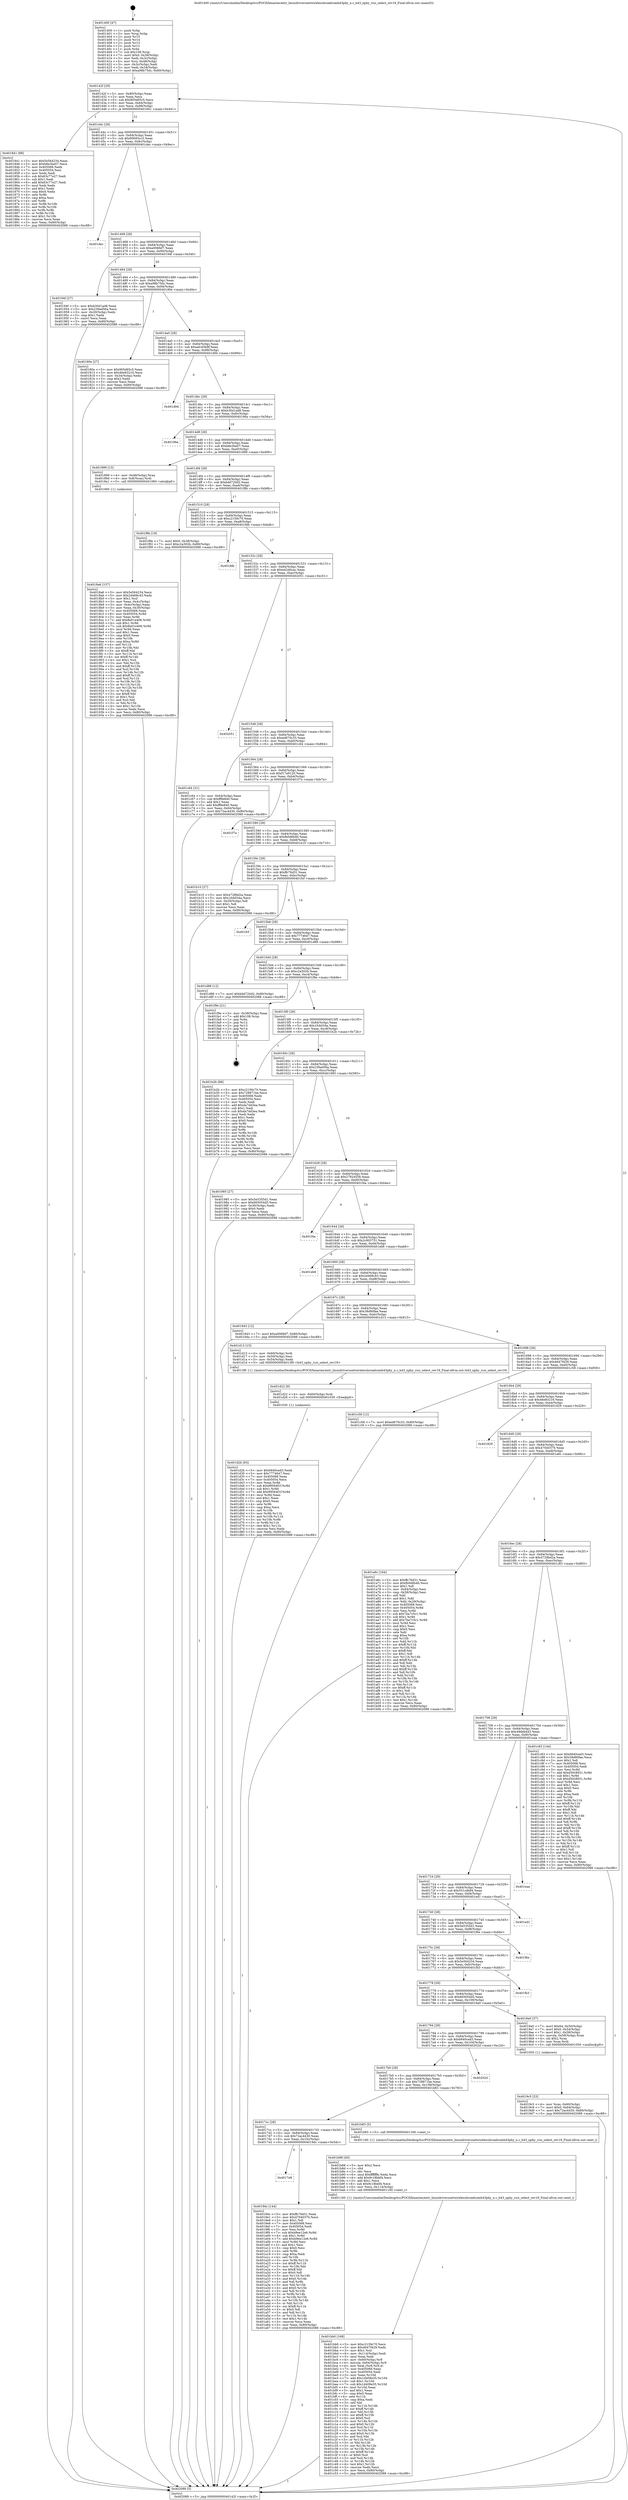 digraph "0x401400" {
  label = "0x401400 (/mnt/c/Users/mathe/Desktop/tcc/POCII/binaries/extr_linuxdriversnetwirelessbroadcomb43phy_n.c_b43_nphy_rssi_select_rev19_Final-ollvm.out::main(0))"
  labelloc = "t"
  node[shape=record]

  Entry [label="",width=0.3,height=0.3,shape=circle,fillcolor=black,style=filled]
  "0x40142f" [label="{
     0x40142f [29]\l
     | [instrs]\l
     &nbsp;&nbsp;0x40142f \<+3\>: mov -0x80(%rbp),%eax\l
     &nbsp;&nbsp;0x401432 \<+2\>: mov %eax,%ecx\l
     &nbsp;&nbsp;0x401434 \<+6\>: sub $0x905d65c5,%ecx\l
     &nbsp;&nbsp;0x40143a \<+6\>: mov %eax,-0x84(%rbp)\l
     &nbsp;&nbsp;0x401440 \<+6\>: mov %ecx,-0x88(%rbp)\l
     &nbsp;&nbsp;0x401446 \<+6\>: je 0000000000401841 \<main+0x441\>\l
  }"]
  "0x401841" [label="{
     0x401841 [88]\l
     | [instrs]\l
     &nbsp;&nbsp;0x401841 \<+5\>: mov $0x5e564234,%eax\l
     &nbsp;&nbsp;0x401846 \<+5\>: mov $0xb8e3be07,%ecx\l
     &nbsp;&nbsp;0x40184b \<+7\>: mov 0x405068,%edx\l
     &nbsp;&nbsp;0x401852 \<+7\>: mov 0x405054,%esi\l
     &nbsp;&nbsp;0x401859 \<+2\>: mov %edx,%edi\l
     &nbsp;&nbsp;0x40185b \<+6\>: sub $0x63c77e27,%edi\l
     &nbsp;&nbsp;0x401861 \<+3\>: sub $0x1,%edi\l
     &nbsp;&nbsp;0x401864 \<+6\>: add $0x63c77e27,%edi\l
     &nbsp;&nbsp;0x40186a \<+3\>: imul %edi,%edx\l
     &nbsp;&nbsp;0x40186d \<+3\>: and $0x1,%edx\l
     &nbsp;&nbsp;0x401870 \<+3\>: cmp $0x0,%edx\l
     &nbsp;&nbsp;0x401873 \<+4\>: sete %r8b\l
     &nbsp;&nbsp;0x401877 \<+3\>: cmp $0xa,%esi\l
     &nbsp;&nbsp;0x40187a \<+4\>: setl %r9b\l
     &nbsp;&nbsp;0x40187e \<+3\>: mov %r8b,%r10b\l
     &nbsp;&nbsp;0x401881 \<+3\>: and %r9b,%r10b\l
     &nbsp;&nbsp;0x401884 \<+3\>: xor %r9b,%r8b\l
     &nbsp;&nbsp;0x401887 \<+3\>: or %r8b,%r10b\l
     &nbsp;&nbsp;0x40188a \<+4\>: test $0x1,%r10b\l
     &nbsp;&nbsp;0x40188e \<+3\>: cmovne %ecx,%eax\l
     &nbsp;&nbsp;0x401891 \<+3\>: mov %eax,-0x80(%rbp)\l
     &nbsp;&nbsp;0x401894 \<+5\>: jmp 0000000000402088 \<main+0xc88\>\l
  }"]
  "0x40144c" [label="{
     0x40144c [28]\l
     | [instrs]\l
     &nbsp;&nbsp;0x40144c \<+5\>: jmp 0000000000401451 \<main+0x51\>\l
     &nbsp;&nbsp;0x401451 \<+6\>: mov -0x84(%rbp),%eax\l
     &nbsp;&nbsp;0x401457 \<+5\>: sub $0x90693cc3,%eax\l
     &nbsp;&nbsp;0x40145c \<+6\>: mov %eax,-0x8c(%rbp)\l
     &nbsp;&nbsp;0x401462 \<+6\>: je 0000000000401dec \<main+0x9ec\>\l
  }"]
  Exit [label="",width=0.3,height=0.3,shape=circle,fillcolor=black,style=filled,peripheries=2]
  "0x401dec" [label="{
     0x401dec\l
  }", style=dashed]
  "0x401468" [label="{
     0x401468 [28]\l
     | [instrs]\l
     &nbsp;&nbsp;0x401468 \<+5\>: jmp 000000000040146d \<main+0x6d\>\l
     &nbsp;&nbsp;0x40146d \<+6\>: mov -0x84(%rbp),%eax\l
     &nbsp;&nbsp;0x401473 \<+5\>: sub $0xa006fef7,%eax\l
     &nbsp;&nbsp;0x401478 \<+6\>: mov %eax,-0x90(%rbp)\l
     &nbsp;&nbsp;0x40147e \<+6\>: je 000000000040194f \<main+0x54f\>\l
  }"]
  "0x401d2b" [label="{
     0x401d2b [93]\l
     | [instrs]\l
     &nbsp;&nbsp;0x401d2b \<+5\>: mov $0x6840ced3,%edx\l
     &nbsp;&nbsp;0x401d30 \<+5\>: mov $0x7774647,%esi\l
     &nbsp;&nbsp;0x401d35 \<+7\>: mov 0x405068,%eax\l
     &nbsp;&nbsp;0x401d3c \<+7\>: mov 0x405054,%ecx\l
     &nbsp;&nbsp;0x401d43 \<+3\>: mov %eax,%r8d\l
     &nbsp;&nbsp;0x401d46 \<+7\>: sub $0x99564f1f,%r8d\l
     &nbsp;&nbsp;0x401d4d \<+4\>: sub $0x1,%r8d\l
     &nbsp;&nbsp;0x401d51 \<+7\>: add $0x99564f1f,%r8d\l
     &nbsp;&nbsp;0x401d58 \<+4\>: imul %r8d,%eax\l
     &nbsp;&nbsp;0x401d5c \<+3\>: and $0x1,%eax\l
     &nbsp;&nbsp;0x401d5f \<+3\>: cmp $0x0,%eax\l
     &nbsp;&nbsp;0x401d62 \<+4\>: sete %r9b\l
     &nbsp;&nbsp;0x401d66 \<+3\>: cmp $0xa,%ecx\l
     &nbsp;&nbsp;0x401d69 \<+4\>: setl %r10b\l
     &nbsp;&nbsp;0x401d6d \<+3\>: mov %r9b,%r11b\l
     &nbsp;&nbsp;0x401d70 \<+3\>: and %r10b,%r11b\l
     &nbsp;&nbsp;0x401d73 \<+3\>: xor %r10b,%r9b\l
     &nbsp;&nbsp;0x401d76 \<+3\>: or %r9b,%r11b\l
     &nbsp;&nbsp;0x401d79 \<+4\>: test $0x1,%r11b\l
     &nbsp;&nbsp;0x401d7d \<+3\>: cmovne %esi,%edx\l
     &nbsp;&nbsp;0x401d80 \<+3\>: mov %edx,-0x80(%rbp)\l
     &nbsp;&nbsp;0x401d83 \<+5\>: jmp 0000000000402088 \<main+0xc88\>\l
  }"]
  "0x40194f" [label="{
     0x40194f [27]\l
     | [instrs]\l
     &nbsp;&nbsp;0x40194f \<+5\>: mov $0xb30d1ad8,%eax\l
     &nbsp;&nbsp;0x401954 \<+5\>: mov $0x239ad56a,%ecx\l
     &nbsp;&nbsp;0x401959 \<+3\>: mov -0x30(%rbp),%edx\l
     &nbsp;&nbsp;0x40195c \<+3\>: cmp $0x1,%edx\l
     &nbsp;&nbsp;0x40195f \<+3\>: cmovl %ecx,%eax\l
     &nbsp;&nbsp;0x401962 \<+3\>: mov %eax,-0x80(%rbp)\l
     &nbsp;&nbsp;0x401965 \<+5\>: jmp 0000000000402088 \<main+0xc88\>\l
  }"]
  "0x401484" [label="{
     0x401484 [28]\l
     | [instrs]\l
     &nbsp;&nbsp;0x401484 \<+5\>: jmp 0000000000401489 \<main+0x89\>\l
     &nbsp;&nbsp;0x401489 \<+6\>: mov -0x84(%rbp),%eax\l
     &nbsp;&nbsp;0x40148f \<+5\>: sub $0xa98b75dc,%eax\l
     &nbsp;&nbsp;0x401494 \<+6\>: mov %eax,-0x94(%rbp)\l
     &nbsp;&nbsp;0x40149a \<+6\>: je 000000000040180e \<main+0x40e\>\l
  }"]
  "0x401d22" [label="{
     0x401d22 [9]\l
     | [instrs]\l
     &nbsp;&nbsp;0x401d22 \<+4\>: mov -0x60(%rbp),%rdi\l
     &nbsp;&nbsp;0x401d26 \<+5\>: call 0000000000401030 \<free@plt\>\l
     | [calls]\l
     &nbsp;&nbsp;0x401030 \{1\} (unknown)\l
  }"]
  "0x40180e" [label="{
     0x40180e [27]\l
     | [instrs]\l
     &nbsp;&nbsp;0x40180e \<+5\>: mov $0x905d65c5,%eax\l
     &nbsp;&nbsp;0x401813 \<+5\>: mov $0x46e83216,%ecx\l
     &nbsp;&nbsp;0x401818 \<+3\>: mov -0x34(%rbp),%edx\l
     &nbsp;&nbsp;0x40181b \<+3\>: cmp $0x2,%edx\l
     &nbsp;&nbsp;0x40181e \<+3\>: cmovne %ecx,%eax\l
     &nbsp;&nbsp;0x401821 \<+3\>: mov %eax,-0x80(%rbp)\l
     &nbsp;&nbsp;0x401824 \<+5\>: jmp 0000000000402088 \<main+0xc88\>\l
  }"]
  "0x4014a0" [label="{
     0x4014a0 [28]\l
     | [instrs]\l
     &nbsp;&nbsp;0x4014a0 \<+5\>: jmp 00000000004014a5 \<main+0xa5\>\l
     &nbsp;&nbsp;0x4014a5 \<+6\>: mov -0x84(%rbp),%eax\l
     &nbsp;&nbsp;0x4014ab \<+5\>: sub $0xadc45b9f,%eax\l
     &nbsp;&nbsp;0x4014b0 \<+6\>: mov %eax,-0x98(%rbp)\l
     &nbsp;&nbsp;0x4014b6 \<+6\>: je 0000000000401d94 \<main+0x994\>\l
  }"]
  "0x402088" [label="{
     0x402088 [5]\l
     | [instrs]\l
     &nbsp;&nbsp;0x402088 \<+5\>: jmp 000000000040142f \<main+0x2f\>\l
  }"]
  "0x401400" [label="{
     0x401400 [47]\l
     | [instrs]\l
     &nbsp;&nbsp;0x401400 \<+1\>: push %rbp\l
     &nbsp;&nbsp;0x401401 \<+3\>: mov %rsp,%rbp\l
     &nbsp;&nbsp;0x401404 \<+2\>: push %r15\l
     &nbsp;&nbsp;0x401406 \<+2\>: push %r14\l
     &nbsp;&nbsp;0x401408 \<+2\>: push %r13\l
     &nbsp;&nbsp;0x40140a \<+2\>: push %r12\l
     &nbsp;&nbsp;0x40140c \<+1\>: push %rbx\l
     &nbsp;&nbsp;0x40140d \<+7\>: sub $0x108,%rsp\l
     &nbsp;&nbsp;0x401414 \<+7\>: movl $0x0,-0x38(%rbp)\l
     &nbsp;&nbsp;0x40141b \<+3\>: mov %edi,-0x3c(%rbp)\l
     &nbsp;&nbsp;0x40141e \<+4\>: mov %rsi,-0x48(%rbp)\l
     &nbsp;&nbsp;0x401422 \<+3\>: mov -0x3c(%rbp),%edi\l
     &nbsp;&nbsp;0x401425 \<+3\>: mov %edi,-0x34(%rbp)\l
     &nbsp;&nbsp;0x401428 \<+7\>: movl $0xa98b75dc,-0x80(%rbp)\l
  }"]
  "0x401bb0" [label="{
     0x401bb0 [168]\l
     | [instrs]\l
     &nbsp;&nbsp;0x401bb0 \<+5\>: mov $0xc2159c70,%ecx\l
     &nbsp;&nbsp;0x401bb5 \<+5\>: mov $0x4647f429,%edx\l
     &nbsp;&nbsp;0x401bba \<+3\>: mov $0x1,%sil\l
     &nbsp;&nbsp;0x401bbd \<+6\>: mov -0x114(%rbp),%edi\l
     &nbsp;&nbsp;0x401bc3 \<+3\>: imul %eax,%edi\l
     &nbsp;&nbsp;0x401bc6 \<+4\>: mov -0x60(%rbp),%r8\l
     &nbsp;&nbsp;0x401bca \<+4\>: movslq -0x64(%rbp),%r9\l
     &nbsp;&nbsp;0x401bce \<+4\>: mov %edi,(%r8,%r9,4)\l
     &nbsp;&nbsp;0x401bd2 \<+7\>: mov 0x405068,%eax\l
     &nbsp;&nbsp;0x401bd9 \<+7\>: mov 0x405054,%edi\l
     &nbsp;&nbsp;0x401be0 \<+3\>: mov %eax,%r10d\l
     &nbsp;&nbsp;0x401be3 \<+7\>: add $0x1d409e35,%r10d\l
     &nbsp;&nbsp;0x401bea \<+4\>: sub $0x1,%r10d\l
     &nbsp;&nbsp;0x401bee \<+7\>: sub $0x1d409e35,%r10d\l
     &nbsp;&nbsp;0x401bf5 \<+4\>: imul %r10d,%eax\l
     &nbsp;&nbsp;0x401bf9 \<+3\>: and $0x1,%eax\l
     &nbsp;&nbsp;0x401bfc \<+3\>: cmp $0x0,%eax\l
     &nbsp;&nbsp;0x401bff \<+4\>: sete %r11b\l
     &nbsp;&nbsp;0x401c03 \<+3\>: cmp $0xa,%edi\l
     &nbsp;&nbsp;0x401c06 \<+3\>: setl %bl\l
     &nbsp;&nbsp;0x401c09 \<+3\>: mov %r11b,%r14b\l
     &nbsp;&nbsp;0x401c0c \<+4\>: xor $0xff,%r14b\l
     &nbsp;&nbsp;0x401c10 \<+3\>: mov %bl,%r15b\l
     &nbsp;&nbsp;0x401c13 \<+4\>: xor $0xff,%r15b\l
     &nbsp;&nbsp;0x401c17 \<+4\>: xor $0x0,%sil\l
     &nbsp;&nbsp;0x401c1b \<+3\>: mov %r14b,%r12b\l
     &nbsp;&nbsp;0x401c1e \<+4\>: and $0x0,%r12b\l
     &nbsp;&nbsp;0x401c22 \<+3\>: and %sil,%r11b\l
     &nbsp;&nbsp;0x401c25 \<+3\>: mov %r15b,%r13b\l
     &nbsp;&nbsp;0x401c28 \<+4\>: and $0x0,%r13b\l
     &nbsp;&nbsp;0x401c2c \<+3\>: and %sil,%bl\l
     &nbsp;&nbsp;0x401c2f \<+3\>: or %r11b,%r12b\l
     &nbsp;&nbsp;0x401c32 \<+3\>: or %bl,%r13b\l
     &nbsp;&nbsp;0x401c35 \<+3\>: xor %r13b,%r12b\l
     &nbsp;&nbsp;0x401c38 \<+3\>: or %r15b,%r14b\l
     &nbsp;&nbsp;0x401c3b \<+4\>: xor $0xff,%r14b\l
     &nbsp;&nbsp;0x401c3f \<+4\>: or $0x0,%sil\l
     &nbsp;&nbsp;0x401c43 \<+3\>: and %sil,%r14b\l
     &nbsp;&nbsp;0x401c46 \<+3\>: or %r14b,%r12b\l
     &nbsp;&nbsp;0x401c49 \<+4\>: test $0x1,%r12b\l
     &nbsp;&nbsp;0x401c4d \<+3\>: cmovne %edx,%ecx\l
     &nbsp;&nbsp;0x401c50 \<+3\>: mov %ecx,-0x80(%rbp)\l
     &nbsp;&nbsp;0x401c53 \<+5\>: jmp 0000000000402088 \<main+0xc88\>\l
  }"]
  "0x401d94" [label="{
     0x401d94\l
  }", style=dashed]
  "0x4014bc" [label="{
     0x4014bc [28]\l
     | [instrs]\l
     &nbsp;&nbsp;0x4014bc \<+5\>: jmp 00000000004014c1 \<main+0xc1\>\l
     &nbsp;&nbsp;0x4014c1 \<+6\>: mov -0x84(%rbp),%eax\l
     &nbsp;&nbsp;0x4014c7 \<+5\>: sub $0xb30d1ad8,%eax\l
     &nbsp;&nbsp;0x4014cc \<+6\>: mov %eax,-0x9c(%rbp)\l
     &nbsp;&nbsp;0x4014d2 \<+6\>: je 000000000040196a \<main+0x56a\>\l
  }"]
  "0x401b88" [label="{
     0x401b88 [40]\l
     | [instrs]\l
     &nbsp;&nbsp;0x401b88 \<+5\>: mov $0x2,%ecx\l
     &nbsp;&nbsp;0x401b8d \<+1\>: cltd\l
     &nbsp;&nbsp;0x401b8e \<+2\>: idiv %ecx\l
     &nbsp;&nbsp;0x401b90 \<+6\>: imul $0xfffffffe,%edx,%ecx\l
     &nbsp;&nbsp;0x401b96 \<+6\>: add $0x9c18bbf4,%ecx\l
     &nbsp;&nbsp;0x401b9c \<+3\>: add $0x1,%ecx\l
     &nbsp;&nbsp;0x401b9f \<+6\>: sub $0x9c18bbf4,%ecx\l
     &nbsp;&nbsp;0x401ba5 \<+6\>: mov %ecx,-0x114(%rbp)\l
     &nbsp;&nbsp;0x401bab \<+5\>: call 0000000000401160 \<next_i\>\l
     | [calls]\l
     &nbsp;&nbsp;0x401160 \{1\} (/mnt/c/Users/mathe/Desktop/tcc/POCII/binaries/extr_linuxdriversnetwirelessbroadcomb43phy_n.c_b43_nphy_rssi_select_rev19_Final-ollvm.out::next_i)\l
  }"]
  "0x40196a" [label="{
     0x40196a\l
  }", style=dashed]
  "0x4014d8" [label="{
     0x4014d8 [28]\l
     | [instrs]\l
     &nbsp;&nbsp;0x4014d8 \<+5\>: jmp 00000000004014dd \<main+0xdd\>\l
     &nbsp;&nbsp;0x4014dd \<+6\>: mov -0x84(%rbp),%eax\l
     &nbsp;&nbsp;0x4014e3 \<+5\>: sub $0xb8e3be07,%eax\l
     &nbsp;&nbsp;0x4014e8 \<+6\>: mov %eax,-0xa0(%rbp)\l
     &nbsp;&nbsp;0x4014ee \<+6\>: je 0000000000401899 \<main+0x499\>\l
  }"]
  "0x4017e8" [label="{
     0x4017e8\l
  }", style=dashed]
  "0x401899" [label="{
     0x401899 [13]\l
     | [instrs]\l
     &nbsp;&nbsp;0x401899 \<+4\>: mov -0x48(%rbp),%rax\l
     &nbsp;&nbsp;0x40189d \<+4\>: mov 0x8(%rax),%rdi\l
     &nbsp;&nbsp;0x4018a1 \<+5\>: call 0000000000401060 \<atoi@plt\>\l
     | [calls]\l
     &nbsp;&nbsp;0x401060 \{1\} (unknown)\l
  }"]
  "0x4014f4" [label="{
     0x4014f4 [28]\l
     | [instrs]\l
     &nbsp;&nbsp;0x4014f4 \<+5\>: jmp 00000000004014f9 \<main+0xf9\>\l
     &nbsp;&nbsp;0x4014f9 \<+6\>: mov -0x84(%rbp),%eax\l
     &nbsp;&nbsp;0x4014ff \<+5\>: sub $0xbdd720d2,%eax\l
     &nbsp;&nbsp;0x401504 \<+6\>: mov %eax,-0xa4(%rbp)\l
     &nbsp;&nbsp;0x40150a \<+6\>: je 0000000000401f8b \<main+0xb8b\>\l
  }"]
  "0x4018a6" [label="{
     0x4018a6 [157]\l
     | [instrs]\l
     &nbsp;&nbsp;0x4018a6 \<+5\>: mov $0x5e564234,%ecx\l
     &nbsp;&nbsp;0x4018ab \<+5\>: mov $0x2d468c43,%edx\l
     &nbsp;&nbsp;0x4018b0 \<+3\>: mov $0x1,%sil\l
     &nbsp;&nbsp;0x4018b3 \<+3\>: mov %eax,-0x4c(%rbp)\l
     &nbsp;&nbsp;0x4018b6 \<+3\>: mov -0x4c(%rbp),%eax\l
     &nbsp;&nbsp;0x4018b9 \<+3\>: mov %eax,-0x30(%rbp)\l
     &nbsp;&nbsp;0x4018bc \<+7\>: mov 0x405068,%eax\l
     &nbsp;&nbsp;0x4018c3 \<+8\>: mov 0x405054,%r8d\l
     &nbsp;&nbsp;0x4018cb \<+3\>: mov %eax,%r9d\l
     &nbsp;&nbsp;0x4018ce \<+7\>: add $0x8e01e406,%r9d\l
     &nbsp;&nbsp;0x4018d5 \<+4\>: sub $0x1,%r9d\l
     &nbsp;&nbsp;0x4018d9 \<+7\>: sub $0x8e01e406,%r9d\l
     &nbsp;&nbsp;0x4018e0 \<+4\>: imul %r9d,%eax\l
     &nbsp;&nbsp;0x4018e4 \<+3\>: and $0x1,%eax\l
     &nbsp;&nbsp;0x4018e7 \<+3\>: cmp $0x0,%eax\l
     &nbsp;&nbsp;0x4018ea \<+4\>: sete %r10b\l
     &nbsp;&nbsp;0x4018ee \<+4\>: cmp $0xa,%r8d\l
     &nbsp;&nbsp;0x4018f2 \<+4\>: setl %r11b\l
     &nbsp;&nbsp;0x4018f6 \<+3\>: mov %r10b,%bl\l
     &nbsp;&nbsp;0x4018f9 \<+3\>: xor $0xff,%bl\l
     &nbsp;&nbsp;0x4018fc \<+3\>: mov %r11b,%r14b\l
     &nbsp;&nbsp;0x4018ff \<+4\>: xor $0xff,%r14b\l
     &nbsp;&nbsp;0x401903 \<+4\>: xor $0x1,%sil\l
     &nbsp;&nbsp;0x401907 \<+3\>: mov %bl,%r15b\l
     &nbsp;&nbsp;0x40190a \<+4\>: and $0xff,%r15b\l
     &nbsp;&nbsp;0x40190e \<+3\>: and %sil,%r10b\l
     &nbsp;&nbsp;0x401911 \<+3\>: mov %r14b,%r12b\l
     &nbsp;&nbsp;0x401914 \<+4\>: and $0xff,%r12b\l
     &nbsp;&nbsp;0x401918 \<+3\>: and %sil,%r11b\l
     &nbsp;&nbsp;0x40191b \<+3\>: or %r10b,%r15b\l
     &nbsp;&nbsp;0x40191e \<+3\>: or %r11b,%r12b\l
     &nbsp;&nbsp;0x401921 \<+3\>: xor %r12b,%r15b\l
     &nbsp;&nbsp;0x401924 \<+3\>: or %r14b,%bl\l
     &nbsp;&nbsp;0x401927 \<+3\>: xor $0xff,%bl\l
     &nbsp;&nbsp;0x40192a \<+4\>: or $0x1,%sil\l
     &nbsp;&nbsp;0x40192e \<+3\>: and %sil,%bl\l
     &nbsp;&nbsp;0x401931 \<+3\>: or %bl,%r15b\l
     &nbsp;&nbsp;0x401934 \<+4\>: test $0x1,%r15b\l
     &nbsp;&nbsp;0x401938 \<+3\>: cmovne %edx,%ecx\l
     &nbsp;&nbsp;0x40193b \<+3\>: mov %ecx,-0x80(%rbp)\l
     &nbsp;&nbsp;0x40193e \<+5\>: jmp 0000000000402088 \<main+0xc88\>\l
  }"]
  "0x4019dc" [label="{
     0x4019dc [144]\l
     | [instrs]\l
     &nbsp;&nbsp;0x4019dc \<+5\>: mov $0xffc76d31,%eax\l
     &nbsp;&nbsp;0x4019e1 \<+5\>: mov $0x47040370,%ecx\l
     &nbsp;&nbsp;0x4019e6 \<+2\>: mov $0x1,%dl\l
     &nbsp;&nbsp;0x4019e8 \<+7\>: mov 0x405068,%esi\l
     &nbsp;&nbsp;0x4019ef \<+7\>: mov 0x405054,%edi\l
     &nbsp;&nbsp;0x4019f6 \<+3\>: mov %esi,%r8d\l
     &nbsp;&nbsp;0x4019f9 \<+7\>: sub $0xb9ee12e6,%r8d\l
     &nbsp;&nbsp;0x401a00 \<+4\>: sub $0x1,%r8d\l
     &nbsp;&nbsp;0x401a04 \<+7\>: add $0xb9ee12e6,%r8d\l
     &nbsp;&nbsp;0x401a0b \<+4\>: imul %r8d,%esi\l
     &nbsp;&nbsp;0x401a0f \<+3\>: and $0x1,%esi\l
     &nbsp;&nbsp;0x401a12 \<+3\>: cmp $0x0,%esi\l
     &nbsp;&nbsp;0x401a15 \<+4\>: sete %r9b\l
     &nbsp;&nbsp;0x401a19 \<+3\>: cmp $0xa,%edi\l
     &nbsp;&nbsp;0x401a1c \<+4\>: setl %r10b\l
     &nbsp;&nbsp;0x401a20 \<+3\>: mov %r9b,%r11b\l
     &nbsp;&nbsp;0x401a23 \<+4\>: xor $0xff,%r11b\l
     &nbsp;&nbsp;0x401a27 \<+3\>: mov %r10b,%bl\l
     &nbsp;&nbsp;0x401a2a \<+3\>: xor $0xff,%bl\l
     &nbsp;&nbsp;0x401a2d \<+3\>: xor $0x0,%dl\l
     &nbsp;&nbsp;0x401a30 \<+3\>: mov %r11b,%r14b\l
     &nbsp;&nbsp;0x401a33 \<+4\>: and $0x0,%r14b\l
     &nbsp;&nbsp;0x401a37 \<+3\>: and %dl,%r9b\l
     &nbsp;&nbsp;0x401a3a \<+3\>: mov %bl,%r15b\l
     &nbsp;&nbsp;0x401a3d \<+4\>: and $0x0,%r15b\l
     &nbsp;&nbsp;0x401a41 \<+3\>: and %dl,%r10b\l
     &nbsp;&nbsp;0x401a44 \<+3\>: or %r9b,%r14b\l
     &nbsp;&nbsp;0x401a47 \<+3\>: or %r10b,%r15b\l
     &nbsp;&nbsp;0x401a4a \<+3\>: xor %r15b,%r14b\l
     &nbsp;&nbsp;0x401a4d \<+3\>: or %bl,%r11b\l
     &nbsp;&nbsp;0x401a50 \<+4\>: xor $0xff,%r11b\l
     &nbsp;&nbsp;0x401a54 \<+3\>: or $0x0,%dl\l
     &nbsp;&nbsp;0x401a57 \<+3\>: and %dl,%r11b\l
     &nbsp;&nbsp;0x401a5a \<+3\>: or %r11b,%r14b\l
     &nbsp;&nbsp;0x401a5d \<+4\>: test $0x1,%r14b\l
     &nbsp;&nbsp;0x401a61 \<+3\>: cmovne %ecx,%eax\l
     &nbsp;&nbsp;0x401a64 \<+3\>: mov %eax,-0x80(%rbp)\l
     &nbsp;&nbsp;0x401a67 \<+5\>: jmp 0000000000402088 \<main+0xc88\>\l
  }"]
  "0x401f8b" [label="{
     0x401f8b [19]\l
     | [instrs]\l
     &nbsp;&nbsp;0x401f8b \<+7\>: movl $0x0,-0x38(%rbp)\l
     &nbsp;&nbsp;0x401f92 \<+7\>: movl $0xc2a302b,-0x80(%rbp)\l
     &nbsp;&nbsp;0x401f99 \<+5\>: jmp 0000000000402088 \<main+0xc88\>\l
  }"]
  "0x401510" [label="{
     0x401510 [28]\l
     | [instrs]\l
     &nbsp;&nbsp;0x401510 \<+5\>: jmp 0000000000401515 \<main+0x115\>\l
     &nbsp;&nbsp;0x401515 \<+6\>: mov -0x84(%rbp),%eax\l
     &nbsp;&nbsp;0x40151b \<+5\>: sub $0xc2159c70,%eax\l
     &nbsp;&nbsp;0x401520 \<+6\>: mov %eax,-0xa8(%rbp)\l
     &nbsp;&nbsp;0x401526 \<+6\>: je 0000000000401fdb \<main+0xbdb\>\l
  }"]
  "0x4017cc" [label="{
     0x4017cc [28]\l
     | [instrs]\l
     &nbsp;&nbsp;0x4017cc \<+5\>: jmp 00000000004017d1 \<main+0x3d1\>\l
     &nbsp;&nbsp;0x4017d1 \<+6\>: mov -0x84(%rbp),%eax\l
     &nbsp;&nbsp;0x4017d7 \<+5\>: sub $0x72ac4430,%eax\l
     &nbsp;&nbsp;0x4017dc \<+6\>: mov %eax,-0x10c(%rbp)\l
     &nbsp;&nbsp;0x4017e2 \<+6\>: je 00000000004019dc \<main+0x5dc\>\l
  }"]
  "0x401fdb" [label="{
     0x401fdb\l
  }", style=dashed]
  "0x40152c" [label="{
     0x40152c [28]\l
     | [instrs]\l
     &nbsp;&nbsp;0x40152c \<+5\>: jmp 0000000000401531 \<main+0x131\>\l
     &nbsp;&nbsp;0x401531 \<+6\>: mov -0x84(%rbp),%eax\l
     &nbsp;&nbsp;0x401537 \<+5\>: sub $0xe42d0cac,%eax\l
     &nbsp;&nbsp;0x40153c \<+6\>: mov %eax,-0xac(%rbp)\l
     &nbsp;&nbsp;0x401542 \<+6\>: je 0000000000402051 \<main+0xc51\>\l
  }"]
  "0x401b83" [label="{
     0x401b83 [5]\l
     | [instrs]\l
     &nbsp;&nbsp;0x401b83 \<+5\>: call 0000000000401160 \<next_i\>\l
     | [calls]\l
     &nbsp;&nbsp;0x401160 \{1\} (/mnt/c/Users/mathe/Desktop/tcc/POCII/binaries/extr_linuxdriversnetwirelessbroadcomb43phy_n.c_b43_nphy_rssi_select_rev19_Final-ollvm.out::next_i)\l
  }"]
  "0x402051" [label="{
     0x402051\l
  }", style=dashed]
  "0x401548" [label="{
     0x401548 [28]\l
     | [instrs]\l
     &nbsp;&nbsp;0x401548 \<+5\>: jmp 000000000040154d \<main+0x14d\>\l
     &nbsp;&nbsp;0x40154d \<+6\>: mov -0x84(%rbp),%eax\l
     &nbsp;&nbsp;0x401553 \<+5\>: sub $0xed670c33,%eax\l
     &nbsp;&nbsp;0x401558 \<+6\>: mov %eax,-0xb0(%rbp)\l
     &nbsp;&nbsp;0x40155e \<+6\>: je 0000000000401c64 \<main+0x864\>\l
  }"]
  "0x4017b0" [label="{
     0x4017b0 [28]\l
     | [instrs]\l
     &nbsp;&nbsp;0x4017b0 \<+5\>: jmp 00000000004017b5 \<main+0x3b5\>\l
     &nbsp;&nbsp;0x4017b5 \<+6\>: mov -0x84(%rbp),%eax\l
     &nbsp;&nbsp;0x4017bb \<+5\>: sub $0x728871be,%eax\l
     &nbsp;&nbsp;0x4017c0 \<+6\>: mov %eax,-0x108(%rbp)\l
     &nbsp;&nbsp;0x4017c6 \<+6\>: je 0000000000401b83 \<main+0x783\>\l
  }"]
  "0x401c64" [label="{
     0x401c64 [31]\l
     | [instrs]\l
     &nbsp;&nbsp;0x401c64 \<+3\>: mov -0x64(%rbp),%eax\l
     &nbsp;&nbsp;0x401c67 \<+5\>: sub $0xff9e840,%eax\l
     &nbsp;&nbsp;0x401c6c \<+3\>: add $0x1,%eax\l
     &nbsp;&nbsp;0x401c6f \<+5\>: add $0xff9e840,%eax\l
     &nbsp;&nbsp;0x401c74 \<+3\>: mov %eax,-0x64(%rbp)\l
     &nbsp;&nbsp;0x401c77 \<+7\>: movl $0x72ac4430,-0x80(%rbp)\l
     &nbsp;&nbsp;0x401c7e \<+5\>: jmp 0000000000402088 \<main+0xc88\>\l
  }"]
  "0x401564" [label="{
     0x401564 [28]\l
     | [instrs]\l
     &nbsp;&nbsp;0x401564 \<+5\>: jmp 0000000000401569 \<main+0x169\>\l
     &nbsp;&nbsp;0x401569 \<+6\>: mov -0x84(%rbp),%eax\l
     &nbsp;&nbsp;0x40156f \<+5\>: sub $0xf17a9120,%eax\l
     &nbsp;&nbsp;0x401574 \<+6\>: mov %eax,-0xb4(%rbp)\l
     &nbsp;&nbsp;0x40157a \<+6\>: je 0000000000401f7a \<main+0xb7a\>\l
  }"]
  "0x40202d" [label="{
     0x40202d\l
  }", style=dashed]
  "0x401f7a" [label="{
     0x401f7a\l
  }", style=dashed]
  "0x401580" [label="{
     0x401580 [28]\l
     | [instrs]\l
     &nbsp;&nbsp;0x401580 \<+5\>: jmp 0000000000401585 \<main+0x185\>\l
     &nbsp;&nbsp;0x401585 \<+6\>: mov -0x84(%rbp),%eax\l
     &nbsp;&nbsp;0x40158b \<+5\>: sub $0xfb0d6b46,%eax\l
     &nbsp;&nbsp;0x401590 \<+6\>: mov %eax,-0xb8(%rbp)\l
     &nbsp;&nbsp;0x401596 \<+6\>: je 0000000000401b10 \<main+0x710\>\l
  }"]
  "0x4019c5" [label="{
     0x4019c5 [23]\l
     | [instrs]\l
     &nbsp;&nbsp;0x4019c5 \<+4\>: mov %rax,-0x60(%rbp)\l
     &nbsp;&nbsp;0x4019c9 \<+7\>: movl $0x0,-0x64(%rbp)\l
     &nbsp;&nbsp;0x4019d0 \<+7\>: movl $0x72ac4430,-0x80(%rbp)\l
     &nbsp;&nbsp;0x4019d7 \<+5\>: jmp 0000000000402088 \<main+0xc88\>\l
  }"]
  "0x401b10" [label="{
     0x401b10 [27]\l
     | [instrs]\l
     &nbsp;&nbsp;0x401b10 \<+5\>: mov $0x4728bd2a,%eax\l
     &nbsp;&nbsp;0x401b15 \<+5\>: mov $0x1fcb034a,%ecx\l
     &nbsp;&nbsp;0x401b1a \<+3\>: mov -0x29(%rbp),%dl\l
     &nbsp;&nbsp;0x401b1d \<+3\>: test $0x1,%dl\l
     &nbsp;&nbsp;0x401b20 \<+3\>: cmovne %ecx,%eax\l
     &nbsp;&nbsp;0x401b23 \<+3\>: mov %eax,-0x80(%rbp)\l
     &nbsp;&nbsp;0x401b26 \<+5\>: jmp 0000000000402088 \<main+0xc88\>\l
  }"]
  "0x40159c" [label="{
     0x40159c [28]\l
     | [instrs]\l
     &nbsp;&nbsp;0x40159c \<+5\>: jmp 00000000004015a1 \<main+0x1a1\>\l
     &nbsp;&nbsp;0x4015a1 \<+6\>: mov -0x84(%rbp),%eax\l
     &nbsp;&nbsp;0x4015a7 \<+5\>: sub $0xffc76d31,%eax\l
     &nbsp;&nbsp;0x4015ac \<+6\>: mov %eax,-0xbc(%rbp)\l
     &nbsp;&nbsp;0x4015b2 \<+6\>: je 0000000000401fcf \<main+0xbcf\>\l
  }"]
  "0x401794" [label="{
     0x401794 [28]\l
     | [instrs]\l
     &nbsp;&nbsp;0x401794 \<+5\>: jmp 0000000000401799 \<main+0x399\>\l
     &nbsp;&nbsp;0x401799 \<+6\>: mov -0x84(%rbp),%eax\l
     &nbsp;&nbsp;0x40179f \<+5\>: sub $0x6840ced3,%eax\l
     &nbsp;&nbsp;0x4017a4 \<+6\>: mov %eax,-0x104(%rbp)\l
     &nbsp;&nbsp;0x4017aa \<+6\>: je 000000000040202d \<main+0xc2d\>\l
  }"]
  "0x401fcf" [label="{
     0x401fcf\l
  }", style=dashed]
  "0x4015b8" [label="{
     0x4015b8 [28]\l
     | [instrs]\l
     &nbsp;&nbsp;0x4015b8 \<+5\>: jmp 00000000004015bd \<main+0x1bd\>\l
     &nbsp;&nbsp;0x4015bd \<+6\>: mov -0x84(%rbp),%eax\l
     &nbsp;&nbsp;0x4015c3 \<+5\>: sub $0x7774647,%eax\l
     &nbsp;&nbsp;0x4015c8 \<+6\>: mov %eax,-0xc0(%rbp)\l
     &nbsp;&nbsp;0x4015ce \<+6\>: je 0000000000401d88 \<main+0x988\>\l
  }"]
  "0x4019a0" [label="{
     0x4019a0 [37]\l
     | [instrs]\l
     &nbsp;&nbsp;0x4019a0 \<+7\>: movl $0x64,-0x50(%rbp)\l
     &nbsp;&nbsp;0x4019a7 \<+7\>: movl $0x0,-0x54(%rbp)\l
     &nbsp;&nbsp;0x4019ae \<+7\>: movl $0x1,-0x58(%rbp)\l
     &nbsp;&nbsp;0x4019b5 \<+4\>: movslq -0x58(%rbp),%rax\l
     &nbsp;&nbsp;0x4019b9 \<+4\>: shl $0x2,%rax\l
     &nbsp;&nbsp;0x4019bd \<+3\>: mov %rax,%rdi\l
     &nbsp;&nbsp;0x4019c0 \<+5\>: call 0000000000401050 \<malloc@plt\>\l
     | [calls]\l
     &nbsp;&nbsp;0x401050 \{1\} (unknown)\l
  }"]
  "0x401d88" [label="{
     0x401d88 [12]\l
     | [instrs]\l
     &nbsp;&nbsp;0x401d88 \<+7\>: movl $0xbdd720d2,-0x80(%rbp)\l
     &nbsp;&nbsp;0x401d8f \<+5\>: jmp 0000000000402088 \<main+0xc88\>\l
  }"]
  "0x4015d4" [label="{
     0x4015d4 [28]\l
     | [instrs]\l
     &nbsp;&nbsp;0x4015d4 \<+5\>: jmp 00000000004015d9 \<main+0x1d9\>\l
     &nbsp;&nbsp;0x4015d9 \<+6\>: mov -0x84(%rbp),%eax\l
     &nbsp;&nbsp;0x4015df \<+5\>: sub $0xc2a302b,%eax\l
     &nbsp;&nbsp;0x4015e4 \<+6\>: mov %eax,-0xc4(%rbp)\l
     &nbsp;&nbsp;0x4015ea \<+6\>: je 0000000000401f9e \<main+0xb9e\>\l
  }"]
  "0x401778" [label="{
     0x401778 [28]\l
     | [instrs]\l
     &nbsp;&nbsp;0x401778 \<+5\>: jmp 000000000040177d \<main+0x37d\>\l
     &nbsp;&nbsp;0x40177d \<+6\>: mov -0x84(%rbp),%eax\l
     &nbsp;&nbsp;0x401783 \<+5\>: sub $0x665054d5,%eax\l
     &nbsp;&nbsp;0x401788 \<+6\>: mov %eax,-0x100(%rbp)\l
     &nbsp;&nbsp;0x40178e \<+6\>: je 00000000004019a0 \<main+0x5a0\>\l
  }"]
  "0x401f9e" [label="{
     0x401f9e [21]\l
     | [instrs]\l
     &nbsp;&nbsp;0x401f9e \<+3\>: mov -0x38(%rbp),%eax\l
     &nbsp;&nbsp;0x401fa1 \<+7\>: add $0x108,%rsp\l
     &nbsp;&nbsp;0x401fa8 \<+1\>: pop %rbx\l
     &nbsp;&nbsp;0x401fa9 \<+2\>: pop %r12\l
     &nbsp;&nbsp;0x401fab \<+2\>: pop %r13\l
     &nbsp;&nbsp;0x401fad \<+2\>: pop %r14\l
     &nbsp;&nbsp;0x401faf \<+2\>: pop %r15\l
     &nbsp;&nbsp;0x401fb1 \<+1\>: pop %rbp\l
     &nbsp;&nbsp;0x401fb2 \<+1\>: ret\l
  }"]
  "0x4015f0" [label="{
     0x4015f0 [28]\l
     | [instrs]\l
     &nbsp;&nbsp;0x4015f0 \<+5\>: jmp 00000000004015f5 \<main+0x1f5\>\l
     &nbsp;&nbsp;0x4015f5 \<+6\>: mov -0x84(%rbp),%eax\l
     &nbsp;&nbsp;0x4015fb \<+5\>: sub $0x1fcb034a,%eax\l
     &nbsp;&nbsp;0x401600 \<+6\>: mov %eax,-0xc8(%rbp)\l
     &nbsp;&nbsp;0x401606 \<+6\>: je 0000000000401b2b \<main+0x72b\>\l
  }"]
  "0x401fb3" [label="{
     0x401fb3\l
  }", style=dashed]
  "0x401b2b" [label="{
     0x401b2b [88]\l
     | [instrs]\l
     &nbsp;&nbsp;0x401b2b \<+5\>: mov $0xc2159c70,%eax\l
     &nbsp;&nbsp;0x401b30 \<+5\>: mov $0x728871be,%ecx\l
     &nbsp;&nbsp;0x401b35 \<+7\>: mov 0x405068,%edx\l
     &nbsp;&nbsp;0x401b3c \<+7\>: mov 0x405054,%esi\l
     &nbsp;&nbsp;0x401b43 \<+2\>: mov %edx,%edi\l
     &nbsp;&nbsp;0x401b45 \<+6\>: add $0xda7dd3ea,%edi\l
     &nbsp;&nbsp;0x401b4b \<+3\>: sub $0x1,%edi\l
     &nbsp;&nbsp;0x401b4e \<+6\>: sub $0xda7dd3ea,%edi\l
     &nbsp;&nbsp;0x401b54 \<+3\>: imul %edi,%edx\l
     &nbsp;&nbsp;0x401b57 \<+3\>: and $0x1,%edx\l
     &nbsp;&nbsp;0x401b5a \<+3\>: cmp $0x0,%edx\l
     &nbsp;&nbsp;0x401b5d \<+4\>: sete %r8b\l
     &nbsp;&nbsp;0x401b61 \<+3\>: cmp $0xa,%esi\l
     &nbsp;&nbsp;0x401b64 \<+4\>: setl %r9b\l
     &nbsp;&nbsp;0x401b68 \<+3\>: mov %r8b,%r10b\l
     &nbsp;&nbsp;0x401b6b \<+3\>: and %r9b,%r10b\l
     &nbsp;&nbsp;0x401b6e \<+3\>: xor %r9b,%r8b\l
     &nbsp;&nbsp;0x401b71 \<+3\>: or %r8b,%r10b\l
     &nbsp;&nbsp;0x401b74 \<+4\>: test $0x1,%r10b\l
     &nbsp;&nbsp;0x401b78 \<+3\>: cmovne %ecx,%eax\l
     &nbsp;&nbsp;0x401b7b \<+3\>: mov %eax,-0x80(%rbp)\l
     &nbsp;&nbsp;0x401b7e \<+5\>: jmp 0000000000402088 \<main+0xc88\>\l
  }"]
  "0x40160c" [label="{
     0x40160c [28]\l
     | [instrs]\l
     &nbsp;&nbsp;0x40160c \<+5\>: jmp 0000000000401611 \<main+0x211\>\l
     &nbsp;&nbsp;0x401611 \<+6\>: mov -0x84(%rbp),%eax\l
     &nbsp;&nbsp;0x401617 \<+5\>: sub $0x239ad56a,%eax\l
     &nbsp;&nbsp;0x40161c \<+6\>: mov %eax,-0xcc(%rbp)\l
     &nbsp;&nbsp;0x401622 \<+6\>: je 0000000000401985 \<main+0x585\>\l
  }"]
  "0x40175c" [label="{
     0x40175c [28]\l
     | [instrs]\l
     &nbsp;&nbsp;0x40175c \<+5\>: jmp 0000000000401761 \<main+0x361\>\l
     &nbsp;&nbsp;0x401761 \<+6\>: mov -0x84(%rbp),%eax\l
     &nbsp;&nbsp;0x401767 \<+5\>: sub $0x5e564234,%eax\l
     &nbsp;&nbsp;0x40176c \<+6\>: mov %eax,-0xfc(%rbp)\l
     &nbsp;&nbsp;0x401772 \<+6\>: je 0000000000401fb3 \<main+0xbb3\>\l
  }"]
  "0x401985" [label="{
     0x401985 [27]\l
     | [instrs]\l
     &nbsp;&nbsp;0x401985 \<+5\>: mov $0x5e5355d1,%eax\l
     &nbsp;&nbsp;0x40198a \<+5\>: mov $0x665054d5,%ecx\l
     &nbsp;&nbsp;0x40198f \<+3\>: mov -0x30(%rbp),%edx\l
     &nbsp;&nbsp;0x401992 \<+3\>: cmp $0x0,%edx\l
     &nbsp;&nbsp;0x401995 \<+3\>: cmove %ecx,%eax\l
     &nbsp;&nbsp;0x401998 \<+3\>: mov %eax,-0x80(%rbp)\l
     &nbsp;&nbsp;0x40199b \<+5\>: jmp 0000000000402088 \<main+0xc88\>\l
  }"]
  "0x401628" [label="{
     0x401628 [28]\l
     | [instrs]\l
     &nbsp;&nbsp;0x401628 \<+5\>: jmp 000000000040162d \<main+0x22d\>\l
     &nbsp;&nbsp;0x40162d \<+6\>: mov -0x84(%rbp),%eax\l
     &nbsp;&nbsp;0x401633 \<+5\>: sub $0x27924558,%eax\l
     &nbsp;&nbsp;0x401638 \<+6\>: mov %eax,-0xd0(%rbp)\l
     &nbsp;&nbsp;0x40163e \<+6\>: je 0000000000401f4a \<main+0xb4a\>\l
  }"]
  "0x401f6e" [label="{
     0x401f6e\l
  }", style=dashed]
  "0x401f4a" [label="{
     0x401f4a\l
  }", style=dashed]
  "0x401644" [label="{
     0x401644 [28]\l
     | [instrs]\l
     &nbsp;&nbsp;0x401644 \<+5\>: jmp 0000000000401649 \<main+0x249\>\l
     &nbsp;&nbsp;0x401649 \<+6\>: mov -0x84(%rbp),%eax\l
     &nbsp;&nbsp;0x40164f \<+5\>: sub $0x2c903751,%eax\l
     &nbsp;&nbsp;0x401654 \<+6\>: mov %eax,-0xd4(%rbp)\l
     &nbsp;&nbsp;0x40165a \<+6\>: je 0000000000401eb6 \<main+0xab6\>\l
  }"]
  "0x401740" [label="{
     0x401740 [28]\l
     | [instrs]\l
     &nbsp;&nbsp;0x401740 \<+5\>: jmp 0000000000401745 \<main+0x345\>\l
     &nbsp;&nbsp;0x401745 \<+6\>: mov -0x84(%rbp),%eax\l
     &nbsp;&nbsp;0x40174b \<+5\>: sub $0x5e5355d1,%eax\l
     &nbsp;&nbsp;0x401750 \<+6\>: mov %eax,-0xf8(%rbp)\l
     &nbsp;&nbsp;0x401756 \<+6\>: je 0000000000401f6e \<main+0xb6e\>\l
  }"]
  "0x401eb6" [label="{
     0x401eb6\l
  }", style=dashed]
  "0x401660" [label="{
     0x401660 [28]\l
     | [instrs]\l
     &nbsp;&nbsp;0x401660 \<+5\>: jmp 0000000000401665 \<main+0x265\>\l
     &nbsp;&nbsp;0x401665 \<+6\>: mov -0x84(%rbp),%eax\l
     &nbsp;&nbsp;0x40166b \<+5\>: sub $0x2d468c43,%eax\l
     &nbsp;&nbsp;0x401670 \<+6\>: mov %eax,-0xd8(%rbp)\l
     &nbsp;&nbsp;0x401676 \<+6\>: je 0000000000401943 \<main+0x543\>\l
  }"]
  "0x401ed1" [label="{
     0x401ed1\l
  }", style=dashed]
  "0x401943" [label="{
     0x401943 [12]\l
     | [instrs]\l
     &nbsp;&nbsp;0x401943 \<+7\>: movl $0xa006fef7,-0x80(%rbp)\l
     &nbsp;&nbsp;0x40194a \<+5\>: jmp 0000000000402088 \<main+0xc88\>\l
  }"]
  "0x40167c" [label="{
     0x40167c [28]\l
     | [instrs]\l
     &nbsp;&nbsp;0x40167c \<+5\>: jmp 0000000000401681 \<main+0x281\>\l
     &nbsp;&nbsp;0x401681 \<+6\>: mov -0x84(%rbp),%eax\l
     &nbsp;&nbsp;0x401687 \<+5\>: sub $0x38d80fae,%eax\l
     &nbsp;&nbsp;0x40168c \<+6\>: mov %eax,-0xdc(%rbp)\l
     &nbsp;&nbsp;0x401692 \<+6\>: je 0000000000401d13 \<main+0x913\>\l
  }"]
  "0x401724" [label="{
     0x401724 [28]\l
     | [instrs]\l
     &nbsp;&nbsp;0x401724 \<+5\>: jmp 0000000000401729 \<main+0x329\>\l
     &nbsp;&nbsp;0x401729 \<+6\>: mov -0x84(%rbp),%eax\l
     &nbsp;&nbsp;0x40172f \<+5\>: sub $0x551cdb94,%eax\l
     &nbsp;&nbsp;0x401734 \<+6\>: mov %eax,-0xf4(%rbp)\l
     &nbsp;&nbsp;0x40173a \<+6\>: je 0000000000401ed1 \<main+0xad1\>\l
  }"]
  "0x401d13" [label="{
     0x401d13 [15]\l
     | [instrs]\l
     &nbsp;&nbsp;0x401d13 \<+4\>: mov -0x60(%rbp),%rdi\l
     &nbsp;&nbsp;0x401d17 \<+3\>: mov -0x50(%rbp),%esi\l
     &nbsp;&nbsp;0x401d1a \<+3\>: mov -0x54(%rbp),%edx\l
     &nbsp;&nbsp;0x401d1d \<+5\>: call 00000000004013f0 \<b43_nphy_rssi_select_rev19\>\l
     | [calls]\l
     &nbsp;&nbsp;0x4013f0 \{1\} (/mnt/c/Users/mathe/Desktop/tcc/POCII/binaries/extr_linuxdriversnetwirelessbroadcomb43phy_n.c_b43_nphy_rssi_select_rev19_Final-ollvm.out::b43_nphy_rssi_select_rev19)\l
  }"]
  "0x401698" [label="{
     0x401698 [28]\l
     | [instrs]\l
     &nbsp;&nbsp;0x401698 \<+5\>: jmp 000000000040169d \<main+0x29d\>\l
     &nbsp;&nbsp;0x40169d \<+6\>: mov -0x84(%rbp),%eax\l
     &nbsp;&nbsp;0x4016a3 \<+5\>: sub $0x4647f429,%eax\l
     &nbsp;&nbsp;0x4016a8 \<+6\>: mov %eax,-0xe0(%rbp)\l
     &nbsp;&nbsp;0x4016ae \<+6\>: je 0000000000401c58 \<main+0x858\>\l
  }"]
  "0x401eaa" [label="{
     0x401eaa\l
  }", style=dashed]
  "0x401c58" [label="{
     0x401c58 [12]\l
     | [instrs]\l
     &nbsp;&nbsp;0x401c58 \<+7\>: movl $0xed670c33,-0x80(%rbp)\l
     &nbsp;&nbsp;0x401c5f \<+5\>: jmp 0000000000402088 \<main+0xc88\>\l
  }"]
  "0x4016b4" [label="{
     0x4016b4 [28]\l
     | [instrs]\l
     &nbsp;&nbsp;0x4016b4 \<+5\>: jmp 00000000004016b9 \<main+0x2b9\>\l
     &nbsp;&nbsp;0x4016b9 \<+6\>: mov -0x84(%rbp),%eax\l
     &nbsp;&nbsp;0x4016bf \<+5\>: sub $0x46e83216,%eax\l
     &nbsp;&nbsp;0x4016c4 \<+6\>: mov %eax,-0xe4(%rbp)\l
     &nbsp;&nbsp;0x4016ca \<+6\>: je 0000000000401829 \<main+0x429\>\l
  }"]
  "0x401708" [label="{
     0x401708 [28]\l
     | [instrs]\l
     &nbsp;&nbsp;0x401708 \<+5\>: jmp 000000000040170d \<main+0x30d\>\l
     &nbsp;&nbsp;0x40170d \<+6\>: mov -0x84(%rbp),%eax\l
     &nbsp;&nbsp;0x401713 \<+5\>: sub $0x49deb443,%eax\l
     &nbsp;&nbsp;0x401718 \<+6\>: mov %eax,-0xf0(%rbp)\l
     &nbsp;&nbsp;0x40171e \<+6\>: je 0000000000401eaa \<main+0xaaa\>\l
  }"]
  "0x401829" [label="{
     0x401829\l
  }", style=dashed]
  "0x4016d0" [label="{
     0x4016d0 [28]\l
     | [instrs]\l
     &nbsp;&nbsp;0x4016d0 \<+5\>: jmp 00000000004016d5 \<main+0x2d5\>\l
     &nbsp;&nbsp;0x4016d5 \<+6\>: mov -0x84(%rbp),%eax\l
     &nbsp;&nbsp;0x4016db \<+5\>: sub $0x47040370,%eax\l
     &nbsp;&nbsp;0x4016e0 \<+6\>: mov %eax,-0xe8(%rbp)\l
     &nbsp;&nbsp;0x4016e6 \<+6\>: je 0000000000401a6c \<main+0x66c\>\l
  }"]
  "0x401c83" [label="{
     0x401c83 [144]\l
     | [instrs]\l
     &nbsp;&nbsp;0x401c83 \<+5\>: mov $0x6840ced3,%eax\l
     &nbsp;&nbsp;0x401c88 \<+5\>: mov $0x38d80fae,%ecx\l
     &nbsp;&nbsp;0x401c8d \<+2\>: mov $0x1,%dl\l
     &nbsp;&nbsp;0x401c8f \<+7\>: mov 0x405068,%esi\l
     &nbsp;&nbsp;0x401c96 \<+7\>: mov 0x405054,%edi\l
     &nbsp;&nbsp;0x401c9d \<+3\>: mov %esi,%r8d\l
     &nbsp;&nbsp;0x401ca0 \<+7\>: add $0xd50c8931,%r8d\l
     &nbsp;&nbsp;0x401ca7 \<+4\>: sub $0x1,%r8d\l
     &nbsp;&nbsp;0x401cab \<+7\>: sub $0xd50c8931,%r8d\l
     &nbsp;&nbsp;0x401cb2 \<+4\>: imul %r8d,%esi\l
     &nbsp;&nbsp;0x401cb6 \<+3\>: and $0x1,%esi\l
     &nbsp;&nbsp;0x401cb9 \<+3\>: cmp $0x0,%esi\l
     &nbsp;&nbsp;0x401cbc \<+4\>: sete %r9b\l
     &nbsp;&nbsp;0x401cc0 \<+3\>: cmp $0xa,%edi\l
     &nbsp;&nbsp;0x401cc3 \<+4\>: setl %r10b\l
     &nbsp;&nbsp;0x401cc7 \<+3\>: mov %r9b,%r11b\l
     &nbsp;&nbsp;0x401cca \<+4\>: xor $0xff,%r11b\l
     &nbsp;&nbsp;0x401cce \<+3\>: mov %r10b,%bl\l
     &nbsp;&nbsp;0x401cd1 \<+3\>: xor $0xff,%bl\l
     &nbsp;&nbsp;0x401cd4 \<+3\>: xor $0x1,%dl\l
     &nbsp;&nbsp;0x401cd7 \<+3\>: mov %r11b,%r14b\l
     &nbsp;&nbsp;0x401cda \<+4\>: and $0xff,%r14b\l
     &nbsp;&nbsp;0x401cde \<+3\>: and %dl,%r9b\l
     &nbsp;&nbsp;0x401ce1 \<+3\>: mov %bl,%r15b\l
     &nbsp;&nbsp;0x401ce4 \<+4\>: and $0xff,%r15b\l
     &nbsp;&nbsp;0x401ce8 \<+3\>: and %dl,%r10b\l
     &nbsp;&nbsp;0x401ceb \<+3\>: or %r9b,%r14b\l
     &nbsp;&nbsp;0x401cee \<+3\>: or %r10b,%r15b\l
     &nbsp;&nbsp;0x401cf1 \<+3\>: xor %r15b,%r14b\l
     &nbsp;&nbsp;0x401cf4 \<+3\>: or %bl,%r11b\l
     &nbsp;&nbsp;0x401cf7 \<+4\>: xor $0xff,%r11b\l
     &nbsp;&nbsp;0x401cfb \<+3\>: or $0x1,%dl\l
     &nbsp;&nbsp;0x401cfe \<+3\>: and %dl,%r11b\l
     &nbsp;&nbsp;0x401d01 \<+3\>: or %r11b,%r14b\l
     &nbsp;&nbsp;0x401d04 \<+4\>: test $0x1,%r14b\l
     &nbsp;&nbsp;0x401d08 \<+3\>: cmovne %ecx,%eax\l
     &nbsp;&nbsp;0x401d0b \<+3\>: mov %eax,-0x80(%rbp)\l
     &nbsp;&nbsp;0x401d0e \<+5\>: jmp 0000000000402088 \<main+0xc88\>\l
  }"]
  "0x401a6c" [label="{
     0x401a6c [164]\l
     | [instrs]\l
     &nbsp;&nbsp;0x401a6c \<+5\>: mov $0xffc76d31,%eax\l
     &nbsp;&nbsp;0x401a71 \<+5\>: mov $0xfb0d6b46,%ecx\l
     &nbsp;&nbsp;0x401a76 \<+2\>: mov $0x1,%dl\l
     &nbsp;&nbsp;0x401a78 \<+3\>: mov -0x64(%rbp),%esi\l
     &nbsp;&nbsp;0x401a7b \<+3\>: cmp -0x58(%rbp),%esi\l
     &nbsp;&nbsp;0x401a7e \<+4\>: setl %dil\l
     &nbsp;&nbsp;0x401a82 \<+4\>: and $0x1,%dil\l
     &nbsp;&nbsp;0x401a86 \<+4\>: mov %dil,-0x29(%rbp)\l
     &nbsp;&nbsp;0x401a8a \<+7\>: mov 0x405068,%esi\l
     &nbsp;&nbsp;0x401a91 \<+8\>: mov 0x405054,%r8d\l
     &nbsp;&nbsp;0x401a99 \<+3\>: mov %esi,%r9d\l
     &nbsp;&nbsp;0x401a9c \<+7\>: sub $0x7ba7c5c1,%r9d\l
     &nbsp;&nbsp;0x401aa3 \<+4\>: sub $0x1,%r9d\l
     &nbsp;&nbsp;0x401aa7 \<+7\>: add $0x7ba7c5c1,%r9d\l
     &nbsp;&nbsp;0x401aae \<+4\>: imul %r9d,%esi\l
     &nbsp;&nbsp;0x401ab2 \<+3\>: and $0x1,%esi\l
     &nbsp;&nbsp;0x401ab5 \<+3\>: cmp $0x0,%esi\l
     &nbsp;&nbsp;0x401ab8 \<+4\>: sete %dil\l
     &nbsp;&nbsp;0x401abc \<+4\>: cmp $0xa,%r8d\l
     &nbsp;&nbsp;0x401ac0 \<+4\>: setl %r10b\l
     &nbsp;&nbsp;0x401ac4 \<+3\>: mov %dil,%r11b\l
     &nbsp;&nbsp;0x401ac7 \<+4\>: xor $0xff,%r11b\l
     &nbsp;&nbsp;0x401acb \<+3\>: mov %r10b,%bl\l
     &nbsp;&nbsp;0x401ace \<+3\>: xor $0xff,%bl\l
     &nbsp;&nbsp;0x401ad1 \<+3\>: xor $0x1,%dl\l
     &nbsp;&nbsp;0x401ad4 \<+3\>: mov %r11b,%r14b\l
     &nbsp;&nbsp;0x401ad7 \<+4\>: and $0xff,%r14b\l
     &nbsp;&nbsp;0x401adb \<+3\>: and %dl,%dil\l
     &nbsp;&nbsp;0x401ade \<+3\>: mov %bl,%r15b\l
     &nbsp;&nbsp;0x401ae1 \<+4\>: and $0xff,%r15b\l
     &nbsp;&nbsp;0x401ae5 \<+3\>: and %dl,%r10b\l
     &nbsp;&nbsp;0x401ae8 \<+3\>: or %dil,%r14b\l
     &nbsp;&nbsp;0x401aeb \<+3\>: or %r10b,%r15b\l
     &nbsp;&nbsp;0x401aee \<+3\>: xor %r15b,%r14b\l
     &nbsp;&nbsp;0x401af1 \<+3\>: or %bl,%r11b\l
     &nbsp;&nbsp;0x401af4 \<+4\>: xor $0xff,%r11b\l
     &nbsp;&nbsp;0x401af8 \<+3\>: or $0x1,%dl\l
     &nbsp;&nbsp;0x401afb \<+3\>: and %dl,%r11b\l
     &nbsp;&nbsp;0x401afe \<+3\>: or %r11b,%r14b\l
     &nbsp;&nbsp;0x401b01 \<+4\>: test $0x1,%r14b\l
     &nbsp;&nbsp;0x401b05 \<+3\>: cmovne %ecx,%eax\l
     &nbsp;&nbsp;0x401b08 \<+3\>: mov %eax,-0x80(%rbp)\l
     &nbsp;&nbsp;0x401b0b \<+5\>: jmp 0000000000402088 \<main+0xc88\>\l
  }"]
  "0x4016ec" [label="{
     0x4016ec [28]\l
     | [instrs]\l
     &nbsp;&nbsp;0x4016ec \<+5\>: jmp 00000000004016f1 \<main+0x2f1\>\l
     &nbsp;&nbsp;0x4016f1 \<+6\>: mov -0x84(%rbp),%eax\l
     &nbsp;&nbsp;0x4016f7 \<+5\>: sub $0x4728bd2a,%eax\l
     &nbsp;&nbsp;0x4016fc \<+6\>: mov %eax,-0xec(%rbp)\l
     &nbsp;&nbsp;0x401702 \<+6\>: je 0000000000401c83 \<main+0x883\>\l
  }"]
  Entry -> "0x401400" [label=" 1"]
  "0x40142f" -> "0x401841" [label=" 1"]
  "0x40142f" -> "0x40144c" [label=" 21"]
  "0x401f9e" -> Exit [label=" 1"]
  "0x40144c" -> "0x401dec" [label=" 0"]
  "0x40144c" -> "0x401468" [label=" 21"]
  "0x401f8b" -> "0x402088" [label=" 1"]
  "0x401468" -> "0x40194f" [label=" 1"]
  "0x401468" -> "0x401484" [label=" 20"]
  "0x401d88" -> "0x402088" [label=" 1"]
  "0x401484" -> "0x40180e" [label=" 1"]
  "0x401484" -> "0x4014a0" [label=" 19"]
  "0x40180e" -> "0x402088" [label=" 1"]
  "0x401400" -> "0x40142f" [label=" 1"]
  "0x402088" -> "0x40142f" [label=" 21"]
  "0x401841" -> "0x402088" [label=" 1"]
  "0x401d2b" -> "0x402088" [label=" 1"]
  "0x4014a0" -> "0x401d94" [label=" 0"]
  "0x4014a0" -> "0x4014bc" [label=" 19"]
  "0x401d22" -> "0x401d2b" [label=" 1"]
  "0x4014bc" -> "0x40196a" [label=" 0"]
  "0x4014bc" -> "0x4014d8" [label=" 19"]
  "0x401d13" -> "0x401d22" [label=" 1"]
  "0x4014d8" -> "0x401899" [label=" 1"]
  "0x4014d8" -> "0x4014f4" [label=" 18"]
  "0x401899" -> "0x4018a6" [label=" 1"]
  "0x4018a6" -> "0x402088" [label=" 1"]
  "0x401c83" -> "0x402088" [label=" 1"]
  "0x4014f4" -> "0x401f8b" [label=" 1"]
  "0x4014f4" -> "0x401510" [label=" 17"]
  "0x401c64" -> "0x402088" [label=" 1"]
  "0x401510" -> "0x401fdb" [label=" 0"]
  "0x401510" -> "0x40152c" [label=" 17"]
  "0x401bb0" -> "0x402088" [label=" 1"]
  "0x40152c" -> "0x402051" [label=" 0"]
  "0x40152c" -> "0x401548" [label=" 17"]
  "0x401b88" -> "0x401bb0" [label=" 1"]
  "0x401548" -> "0x401c64" [label=" 1"]
  "0x401548" -> "0x401564" [label=" 16"]
  "0x401b2b" -> "0x402088" [label=" 1"]
  "0x401564" -> "0x401f7a" [label=" 0"]
  "0x401564" -> "0x401580" [label=" 16"]
  "0x401b10" -> "0x402088" [label=" 2"]
  "0x401580" -> "0x401b10" [label=" 2"]
  "0x401580" -> "0x40159c" [label=" 14"]
  "0x4019dc" -> "0x402088" [label=" 2"]
  "0x40159c" -> "0x401fcf" [label=" 0"]
  "0x40159c" -> "0x4015b8" [label=" 14"]
  "0x4017cc" -> "0x4017e8" [label=" 0"]
  "0x4015b8" -> "0x401d88" [label=" 1"]
  "0x4015b8" -> "0x4015d4" [label=" 13"]
  "0x4017cc" -> "0x4019dc" [label=" 2"]
  "0x4015d4" -> "0x401f9e" [label=" 1"]
  "0x4015d4" -> "0x4015f0" [label=" 12"]
  "0x4017b0" -> "0x4017cc" [label=" 2"]
  "0x4015f0" -> "0x401b2b" [label=" 1"]
  "0x4015f0" -> "0x40160c" [label=" 11"]
  "0x4017b0" -> "0x401b83" [label=" 1"]
  "0x40160c" -> "0x401985" [label=" 1"]
  "0x40160c" -> "0x401628" [label=" 10"]
  "0x401794" -> "0x4017b0" [label=" 3"]
  "0x401628" -> "0x401f4a" [label=" 0"]
  "0x401628" -> "0x401644" [label=" 10"]
  "0x401794" -> "0x40202d" [label=" 0"]
  "0x401644" -> "0x401eb6" [label=" 0"]
  "0x401644" -> "0x401660" [label=" 10"]
  "0x4019c5" -> "0x402088" [label=" 1"]
  "0x401660" -> "0x401943" [label=" 1"]
  "0x401660" -> "0x40167c" [label=" 9"]
  "0x401943" -> "0x402088" [label=" 1"]
  "0x40194f" -> "0x402088" [label=" 1"]
  "0x401985" -> "0x402088" [label=" 1"]
  "0x4019a0" -> "0x4019c5" [label=" 1"]
  "0x40167c" -> "0x401d13" [label=" 1"]
  "0x40167c" -> "0x401698" [label=" 8"]
  "0x401778" -> "0x4019a0" [label=" 1"]
  "0x401698" -> "0x401c58" [label=" 1"]
  "0x401698" -> "0x4016b4" [label=" 7"]
  "0x401c58" -> "0x402088" [label=" 1"]
  "0x4016b4" -> "0x401829" [label=" 0"]
  "0x4016b4" -> "0x4016d0" [label=" 7"]
  "0x40175c" -> "0x401fb3" [label=" 0"]
  "0x4016d0" -> "0x401a6c" [label=" 2"]
  "0x4016d0" -> "0x4016ec" [label=" 5"]
  "0x401b83" -> "0x401b88" [label=" 1"]
  "0x4016ec" -> "0x401c83" [label=" 1"]
  "0x4016ec" -> "0x401708" [label=" 4"]
  "0x40175c" -> "0x401778" [label=" 4"]
  "0x401708" -> "0x401eaa" [label=" 0"]
  "0x401708" -> "0x401724" [label=" 4"]
  "0x401778" -> "0x401794" [label=" 3"]
  "0x401724" -> "0x401ed1" [label=" 0"]
  "0x401724" -> "0x401740" [label=" 4"]
  "0x401a6c" -> "0x402088" [label=" 2"]
  "0x401740" -> "0x401f6e" [label=" 0"]
  "0x401740" -> "0x40175c" [label=" 4"]
}
